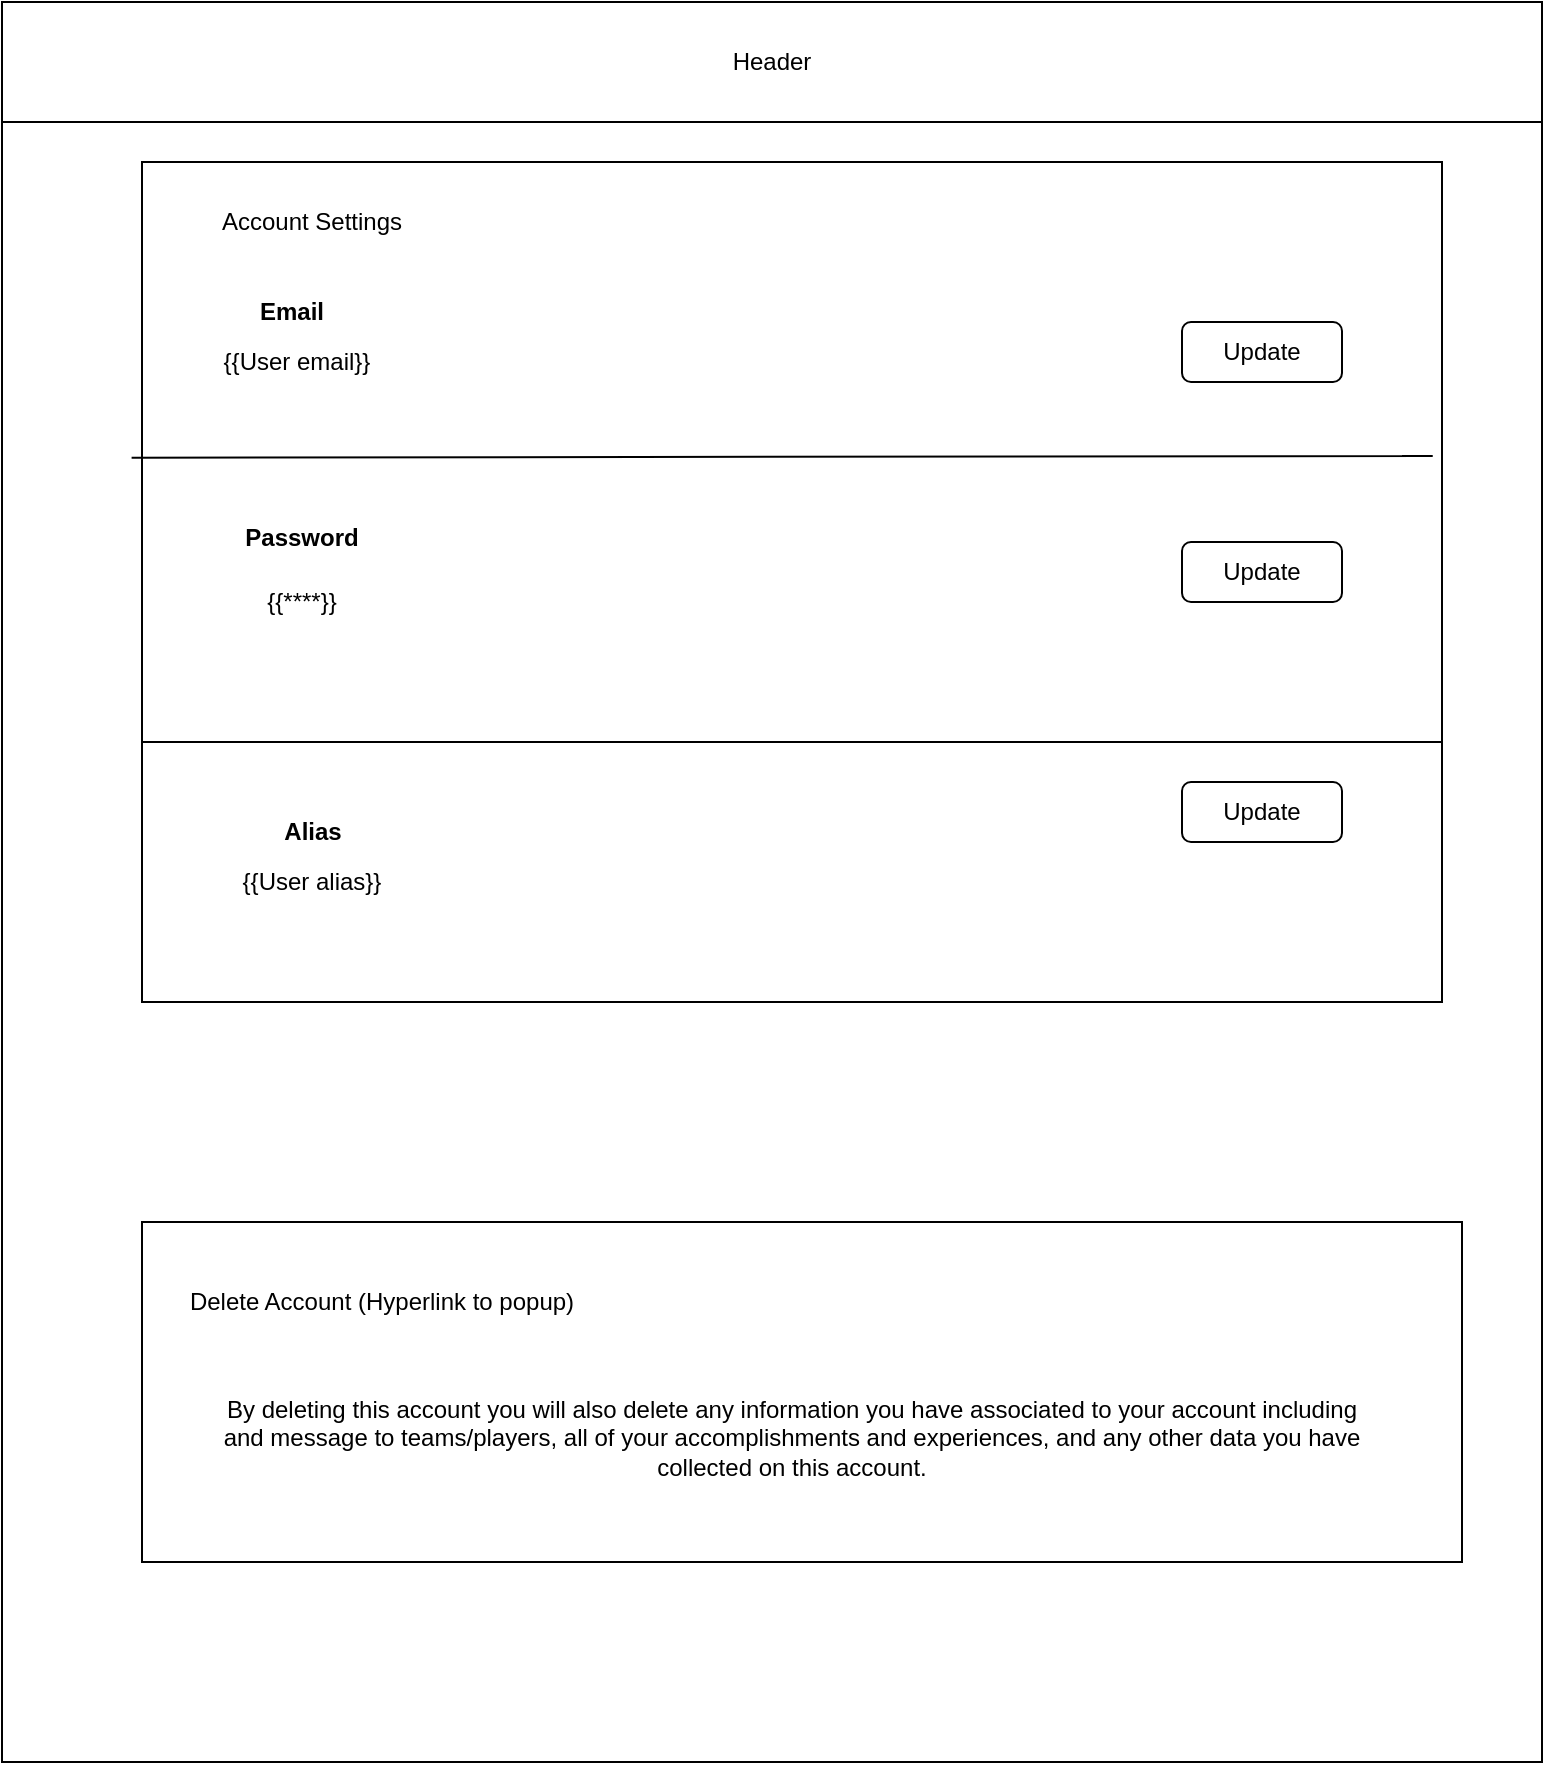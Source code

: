 <mxfile version="12.2.4" type="device" pages="1"><diagram id="tEFQk43IAZ5COizTS-d7" name="Page-1"><mxGraphModel dx="1408" dy="731" grid="1" gridSize="10" guides="1" tooltips="1" connect="1" arrows="1" fold="1" page="1" pageScale="1" pageWidth="850" pageHeight="1100" math="0" shadow="0"><root><mxCell id="0"/><mxCell id="1" parent="0"/><mxCell id="1LVd7AjUtEB5oW7R0tki-19" value="" style="rounded=0;whiteSpace=wrap;html=1;" vertex="1" parent="1"><mxGeometry x="50" y="30" width="770" height="880" as="geometry"/></mxCell><mxCell id="1LVd7AjUtEB5oW7R0tki-1" value="" style="rounded=0;whiteSpace=wrap;html=1;" vertex="1" parent="1"><mxGeometry x="120" y="110" width="650" height="420" as="geometry"/></mxCell><mxCell id="1LVd7AjUtEB5oW7R0tki-2" value="Account Settings" style="text;html=1;strokeColor=none;fillColor=none;align=center;verticalAlign=middle;whiteSpace=wrap;rounded=0;" vertex="1" parent="1"><mxGeometry x="110" y="120" width="190" height="40" as="geometry"/></mxCell><mxCell id="1LVd7AjUtEB5oW7R0tki-3" value="&lt;b&gt;Email&lt;/b&gt;" style="text;html=1;strokeColor=none;fillColor=none;align=center;verticalAlign=middle;whiteSpace=wrap;rounded=0;" vertex="1" parent="1"><mxGeometry x="150" y="170" width="90" height="30" as="geometry"/></mxCell><mxCell id="1LVd7AjUtEB5oW7R0tki-4" value="{{User email}}" style="text;html=1;strokeColor=none;fillColor=none;align=center;verticalAlign=middle;whiteSpace=wrap;rounded=0;" vertex="1" parent="1"><mxGeometry x="155" y="200" width="85" height="20" as="geometry"/></mxCell><mxCell id="1LVd7AjUtEB5oW7R0tki-6" value="" style="endArrow=none;html=1;exitX=-0.008;exitY=0.352;exitDx=0;exitDy=0;exitPerimeter=0;" edge="1" parent="1" source="1LVd7AjUtEB5oW7R0tki-1"><mxGeometry width="50" height="50" relative="1" as="geometry"><mxPoint x="130" y="257" as="sourcePoint"/><mxPoint x="750" y="257" as="targetPoint"/><Array as="points"><mxPoint x="770" y="257"/></Array></mxGeometry></mxCell><mxCell id="1LVd7AjUtEB5oW7R0tki-7" value="Update" style="rounded=1;whiteSpace=wrap;html=1;" vertex="1" parent="1"><mxGeometry x="640" y="190" width="80" height="30" as="geometry"/></mxCell><mxCell id="1LVd7AjUtEB5oW7R0tki-8" value="&lt;b&gt;Password&lt;/b&gt;" style="text;html=1;strokeColor=none;fillColor=none;align=center;verticalAlign=middle;whiteSpace=wrap;rounded=0;" vertex="1" parent="1"><mxGeometry x="155" y="285" width="90" height="25" as="geometry"/></mxCell><mxCell id="1LVd7AjUtEB5oW7R0tki-9" value="{{****}}" style="text;html=1;strokeColor=none;fillColor=none;align=center;verticalAlign=middle;whiteSpace=wrap;rounded=0;" vertex="1" parent="1"><mxGeometry x="180" y="320" width="40" height="20" as="geometry"/></mxCell><mxCell id="1LVd7AjUtEB5oW7R0tki-10" value="Update" style="rounded=1;whiteSpace=wrap;html=1;" vertex="1" parent="1"><mxGeometry x="640" y="300" width="80" height="30" as="geometry"/></mxCell><mxCell id="1LVd7AjUtEB5oW7R0tki-12" value="" style="endArrow=none;html=1;" edge="1" parent="1" target="1LVd7AjUtEB5oW7R0tki-1"><mxGeometry width="50" height="50" relative="1" as="geometry"><mxPoint x="120" y="400" as="sourcePoint"/><mxPoint x="170" y="350" as="targetPoint"/><Array as="points"><mxPoint x="260" y="400"/><mxPoint x="770" y="400"/></Array></mxGeometry></mxCell><mxCell id="1LVd7AjUtEB5oW7R0tki-13" value="&lt;b&gt;Alias&lt;/b&gt;" style="text;html=1;strokeColor=none;fillColor=none;align=center;verticalAlign=middle;whiteSpace=wrap;rounded=0;" vertex="1" parent="1"><mxGeometry x="162.5" y="430" width="85" height="30" as="geometry"/></mxCell><mxCell id="1LVd7AjUtEB5oW7R0tki-14" value="{{User alias}}" style="text;html=1;strokeColor=none;fillColor=none;align=center;verticalAlign=middle;whiteSpace=wrap;rounded=0;" vertex="1" parent="1"><mxGeometry x="160" y="460" width="90" height="20" as="geometry"/></mxCell><mxCell id="1LVd7AjUtEB5oW7R0tki-15" value="Update" style="rounded=1;whiteSpace=wrap;html=1;" vertex="1" parent="1"><mxGeometry x="640" y="420" width="80" height="30" as="geometry"/></mxCell><mxCell id="1LVd7AjUtEB5oW7R0tki-16" value="" style="rounded=0;whiteSpace=wrap;html=1;" vertex="1" parent="1"><mxGeometry x="120" y="640" width="660" height="170" as="geometry"/></mxCell><mxCell id="1LVd7AjUtEB5oW7R0tki-17" value="Delete Account (Hyperlink to popup)" style="text;html=1;strokeColor=none;fillColor=none;align=center;verticalAlign=middle;whiteSpace=wrap;rounded=0;" vertex="1" parent="1"><mxGeometry x="140" y="670" width="200" height="20" as="geometry"/></mxCell><mxCell id="1LVd7AjUtEB5oW7R0tki-18" value="By deleting this account you will also delete any information you have associated to your account including and message to teams/players, all of your accomplishments and experiences, and any other data you have collected on this account." style="text;html=1;strokeColor=none;fillColor=none;align=center;verticalAlign=middle;whiteSpace=wrap;rounded=0;" vertex="1" parent="1"><mxGeometry x="150" y="715" width="590" height="65" as="geometry"/></mxCell><mxCell id="1LVd7AjUtEB5oW7R0tki-20" value="Header" style="rounded=0;whiteSpace=wrap;html=1;" vertex="1" parent="1"><mxGeometry x="50" y="30" width="770" height="60" as="geometry"/></mxCell></root></mxGraphModel></diagram></mxfile>
